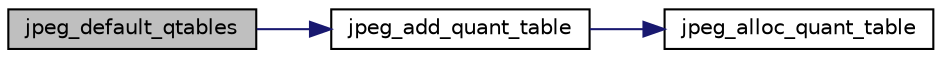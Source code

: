digraph "jpeg_default_qtables"
{
 // LATEX_PDF_SIZE
  bgcolor="transparent";
  edge [fontname="Helvetica",fontsize="10",labelfontname="Helvetica",labelfontsize="10"];
  node [fontname="Helvetica",fontsize="10",shape=record];
  rankdir="LR";
  Node30 [label="jpeg_default_qtables",height=0.2,width=0.4,color="black", fillcolor="grey75", style="filled", fontcolor="black",tooltip=" "];
  Node30 -> Node31 [color="midnightblue",fontsize="10",style="solid",fontname="Helvetica"];
  Node31 [label="jpeg_add_quant_table",height=0.2,width=0.4,color="black",URL="$jcparam_8c.html#aad5045d2ab79cb4bddd666477e36131c",tooltip=" "];
  Node31 -> Node32 [color="midnightblue",fontsize="10",style="solid",fontname="Helvetica"];
  Node32 [label="jpeg_alloc_quant_table",height=0.2,width=0.4,color="black",URL="$jcomapi_8c.html#a35ec363fdb52d55181a8d786944b5cb4",tooltip=" "];
}

